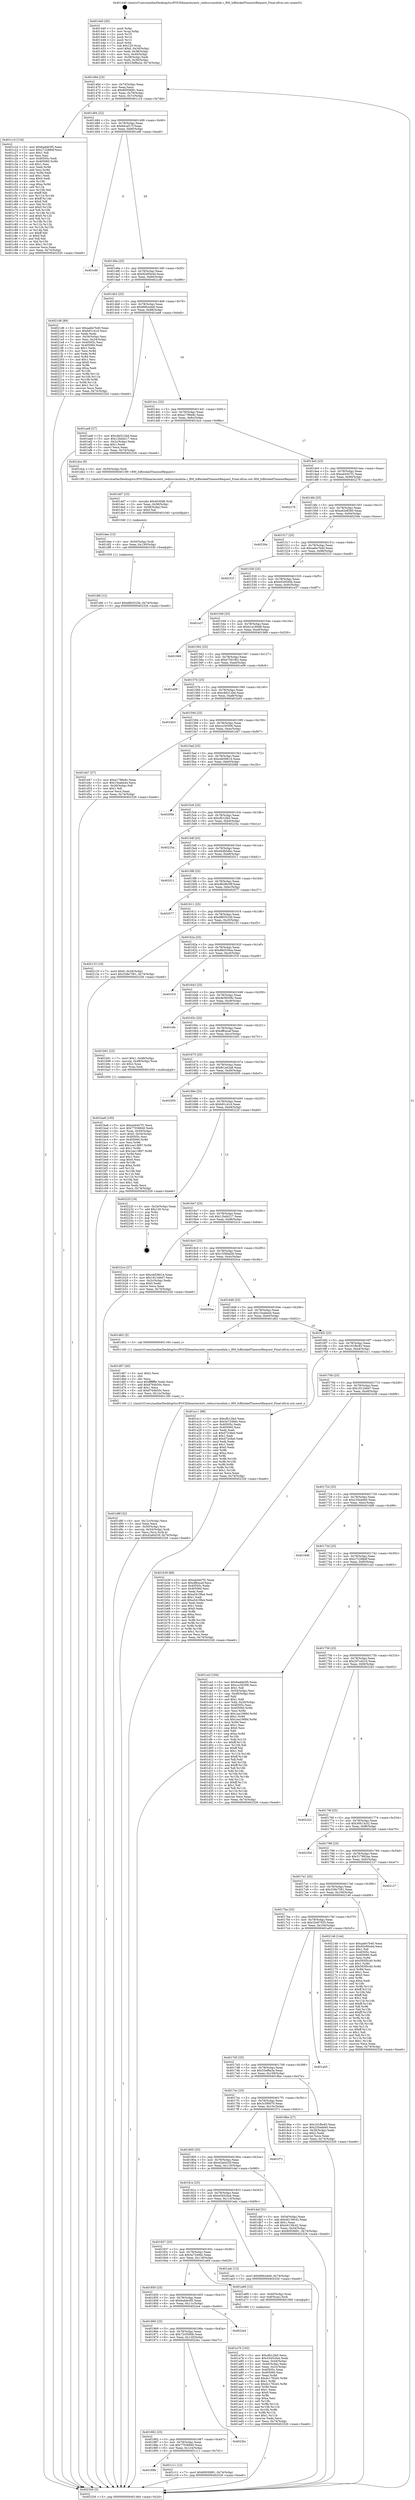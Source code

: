 digraph "0x401440" {
  label = "0x401440 (/mnt/c/Users/mathe/Desktop/tcc/POCII/binaries/extr_redissrcmodule.c_RM_IsBlockedTimeoutRequest_Final-ollvm.out::main(0))"
  labelloc = "t"
  node[shape=record]

  Entry [label="",width=0.3,height=0.3,shape=circle,fillcolor=black,style=filled]
  "0x40146d" [label="{
     0x40146d [23]\l
     | [instrs]\l
     &nbsp;&nbsp;0x40146d \<+3\>: mov -0x74(%rbp),%eax\l
     &nbsp;&nbsp;0x401470 \<+2\>: mov %eax,%ecx\l
     &nbsp;&nbsp;0x401472 \<+6\>: sub $0x8093fd91,%ecx\l
     &nbsp;&nbsp;0x401478 \<+3\>: mov %eax,-0x78(%rbp)\l
     &nbsp;&nbsp;0x40147b \<+3\>: mov %ecx,-0x7c(%rbp)\l
     &nbsp;&nbsp;0x40147e \<+6\>: je 0000000000401c1d \<main+0x7dd\>\l
  }"]
  "0x401c1d" [label="{
     0x401c1d [134]\l
     | [instrs]\l
     &nbsp;&nbsp;0x401c1d \<+5\>: mov $0x6adde3f5,%eax\l
     &nbsp;&nbsp;0x401c22 \<+5\>: mov $0x272288df,%ecx\l
     &nbsp;&nbsp;0x401c27 \<+2\>: mov $0x1,%dl\l
     &nbsp;&nbsp;0x401c29 \<+2\>: xor %esi,%esi\l
     &nbsp;&nbsp;0x401c2b \<+7\>: mov 0x40505c,%edi\l
     &nbsp;&nbsp;0x401c32 \<+8\>: mov 0x405060,%r8d\l
     &nbsp;&nbsp;0x401c3a \<+3\>: sub $0x1,%esi\l
     &nbsp;&nbsp;0x401c3d \<+3\>: mov %edi,%r9d\l
     &nbsp;&nbsp;0x401c40 \<+3\>: add %esi,%r9d\l
     &nbsp;&nbsp;0x401c43 \<+4\>: imul %r9d,%edi\l
     &nbsp;&nbsp;0x401c47 \<+3\>: and $0x1,%edi\l
     &nbsp;&nbsp;0x401c4a \<+3\>: cmp $0x0,%edi\l
     &nbsp;&nbsp;0x401c4d \<+4\>: sete %r10b\l
     &nbsp;&nbsp;0x401c51 \<+4\>: cmp $0xa,%r8d\l
     &nbsp;&nbsp;0x401c55 \<+4\>: setl %r11b\l
     &nbsp;&nbsp;0x401c59 \<+3\>: mov %r10b,%bl\l
     &nbsp;&nbsp;0x401c5c \<+3\>: xor $0xff,%bl\l
     &nbsp;&nbsp;0x401c5f \<+3\>: mov %r11b,%r14b\l
     &nbsp;&nbsp;0x401c62 \<+4\>: xor $0xff,%r14b\l
     &nbsp;&nbsp;0x401c66 \<+3\>: xor $0x0,%dl\l
     &nbsp;&nbsp;0x401c69 \<+3\>: mov %bl,%r15b\l
     &nbsp;&nbsp;0x401c6c \<+4\>: and $0x0,%r15b\l
     &nbsp;&nbsp;0x401c70 \<+3\>: and %dl,%r10b\l
     &nbsp;&nbsp;0x401c73 \<+3\>: mov %r14b,%r12b\l
     &nbsp;&nbsp;0x401c76 \<+4\>: and $0x0,%r12b\l
     &nbsp;&nbsp;0x401c7a \<+3\>: and %dl,%r11b\l
     &nbsp;&nbsp;0x401c7d \<+3\>: or %r10b,%r15b\l
     &nbsp;&nbsp;0x401c80 \<+3\>: or %r11b,%r12b\l
     &nbsp;&nbsp;0x401c83 \<+3\>: xor %r12b,%r15b\l
     &nbsp;&nbsp;0x401c86 \<+3\>: or %r14b,%bl\l
     &nbsp;&nbsp;0x401c89 \<+3\>: xor $0xff,%bl\l
     &nbsp;&nbsp;0x401c8c \<+3\>: or $0x0,%dl\l
     &nbsp;&nbsp;0x401c8f \<+2\>: and %dl,%bl\l
     &nbsp;&nbsp;0x401c91 \<+3\>: or %bl,%r15b\l
     &nbsp;&nbsp;0x401c94 \<+4\>: test $0x1,%r15b\l
     &nbsp;&nbsp;0x401c98 \<+3\>: cmovne %ecx,%eax\l
     &nbsp;&nbsp;0x401c9b \<+3\>: mov %eax,-0x74(%rbp)\l
     &nbsp;&nbsp;0x401c9e \<+5\>: jmp 0000000000402326 \<main+0xee6\>\l
  }"]
  "0x401484" [label="{
     0x401484 [22]\l
     | [instrs]\l
     &nbsp;&nbsp;0x401484 \<+5\>: jmp 0000000000401489 \<main+0x49\>\l
     &nbsp;&nbsp;0x401489 \<+3\>: mov -0x78(%rbp),%eax\l
     &nbsp;&nbsp;0x40148c \<+5\>: sub $0x84caf17f,%eax\l
     &nbsp;&nbsp;0x401491 \<+3\>: mov %eax,-0x80(%rbp)\l
     &nbsp;&nbsp;0x401494 \<+6\>: je 0000000000401e8f \<main+0xa4f\>\l
  }"]
  Exit [label="",width=0.3,height=0.3,shape=circle,fillcolor=black,style=filled,peripheries=2]
  "0x401e8f" [label="{
     0x401e8f\l
  }", style=dashed]
  "0x40149a" [label="{
     0x40149a [25]\l
     | [instrs]\l
     &nbsp;&nbsp;0x40149a \<+5\>: jmp 000000000040149f \<main+0x5f\>\l
     &nbsp;&nbsp;0x40149f \<+3\>: mov -0x78(%rbp),%eax\l
     &nbsp;&nbsp;0x4014a2 \<+5\>: sub $0x92e95e4d,%eax\l
     &nbsp;&nbsp;0x4014a7 \<+6\>: mov %eax,-0x84(%rbp)\l
     &nbsp;&nbsp;0x4014ad \<+6\>: je 00000000004021d6 \<main+0xd96\>\l
  }"]
  "0x401dfd" [label="{
     0x401dfd [12]\l
     | [instrs]\l
     &nbsp;&nbsp;0x401dfd \<+7\>: movl $0xd883523b,-0x74(%rbp)\l
     &nbsp;&nbsp;0x401e04 \<+5\>: jmp 0000000000402326 \<main+0xee6\>\l
  }"]
  "0x4021d6" [label="{
     0x4021d6 [89]\l
     | [instrs]\l
     &nbsp;&nbsp;0x4021d6 \<+5\>: mov $0xaa6e7b40,%eax\l
     &nbsp;&nbsp;0x4021db \<+5\>: mov $0xb91c41d,%ecx\l
     &nbsp;&nbsp;0x4021e0 \<+2\>: xor %edx,%edx\l
     &nbsp;&nbsp;0x4021e2 \<+3\>: mov -0x34(%rbp),%esi\l
     &nbsp;&nbsp;0x4021e5 \<+3\>: mov %esi,-0x24(%rbp)\l
     &nbsp;&nbsp;0x4021e8 \<+7\>: mov 0x40505c,%esi\l
     &nbsp;&nbsp;0x4021ef \<+7\>: mov 0x405060,%edi\l
     &nbsp;&nbsp;0x4021f6 \<+3\>: sub $0x1,%edx\l
     &nbsp;&nbsp;0x4021f9 \<+3\>: mov %esi,%r8d\l
     &nbsp;&nbsp;0x4021fc \<+3\>: add %edx,%r8d\l
     &nbsp;&nbsp;0x4021ff \<+4\>: imul %r8d,%esi\l
     &nbsp;&nbsp;0x402203 \<+3\>: and $0x1,%esi\l
     &nbsp;&nbsp;0x402206 \<+3\>: cmp $0x0,%esi\l
     &nbsp;&nbsp;0x402209 \<+4\>: sete %r9b\l
     &nbsp;&nbsp;0x40220d \<+3\>: cmp $0xa,%edi\l
     &nbsp;&nbsp;0x402210 \<+4\>: setl %r10b\l
     &nbsp;&nbsp;0x402214 \<+3\>: mov %r9b,%r11b\l
     &nbsp;&nbsp;0x402217 \<+3\>: and %r10b,%r11b\l
     &nbsp;&nbsp;0x40221a \<+3\>: xor %r10b,%r9b\l
     &nbsp;&nbsp;0x40221d \<+3\>: or %r9b,%r11b\l
     &nbsp;&nbsp;0x402220 \<+4\>: test $0x1,%r11b\l
     &nbsp;&nbsp;0x402224 \<+3\>: cmovne %ecx,%eax\l
     &nbsp;&nbsp;0x402227 \<+3\>: mov %eax,-0x74(%rbp)\l
     &nbsp;&nbsp;0x40222a \<+5\>: jmp 0000000000402326 \<main+0xee6\>\l
  }"]
  "0x4014b3" [label="{
     0x4014b3 [25]\l
     | [instrs]\l
     &nbsp;&nbsp;0x4014b3 \<+5\>: jmp 00000000004014b8 \<main+0x78\>\l
     &nbsp;&nbsp;0x4014b8 \<+3\>: mov -0x78(%rbp),%eax\l
     &nbsp;&nbsp;0x4014bb \<+5\>: sub $0x968ce4e6,%eax\l
     &nbsp;&nbsp;0x4014c0 \<+6\>: mov %eax,-0x88(%rbp)\l
     &nbsp;&nbsp;0x4014c6 \<+6\>: je 0000000000401ae8 \<main+0x6a8\>\l
  }"]
  "0x401dee" [label="{
     0x401dee [15]\l
     | [instrs]\l
     &nbsp;&nbsp;0x401dee \<+4\>: mov -0x50(%rbp),%rdi\l
     &nbsp;&nbsp;0x401df2 \<+6\>: mov %eax,-0x130(%rbp)\l
     &nbsp;&nbsp;0x401df8 \<+5\>: call 0000000000401030 \<free@plt\>\l
     | [calls]\l
     &nbsp;&nbsp;0x401030 \{1\} (unknown)\l
  }"]
  "0x401ae8" [label="{
     0x401ae8 [27]\l
     | [instrs]\l
     &nbsp;&nbsp;0x401ae8 \<+5\>: mov $0xc8d312bd,%eax\l
     &nbsp;&nbsp;0x401aed \<+5\>: mov $0x12bd4217,%ecx\l
     &nbsp;&nbsp;0x401af2 \<+3\>: mov -0x2c(%rbp),%edx\l
     &nbsp;&nbsp;0x401af5 \<+3\>: cmp $0x1,%edx\l
     &nbsp;&nbsp;0x401af8 \<+3\>: cmovl %ecx,%eax\l
     &nbsp;&nbsp;0x401afb \<+3\>: mov %eax,-0x74(%rbp)\l
     &nbsp;&nbsp;0x401afe \<+5\>: jmp 0000000000402326 \<main+0xee6\>\l
  }"]
  "0x4014cc" [label="{
     0x4014cc [25]\l
     | [instrs]\l
     &nbsp;&nbsp;0x4014cc \<+5\>: jmp 00000000004014d1 \<main+0x91\>\l
     &nbsp;&nbsp;0x4014d1 \<+3\>: mov -0x78(%rbp),%eax\l
     &nbsp;&nbsp;0x4014d4 \<+5\>: sub $0xa1786e8c,%eax\l
     &nbsp;&nbsp;0x4014d9 \<+6\>: mov %eax,-0x8c(%rbp)\l
     &nbsp;&nbsp;0x4014df \<+6\>: je 0000000000401dce \<main+0x98e\>\l
  }"]
  "0x401dd7" [label="{
     0x401dd7 [23]\l
     | [instrs]\l
     &nbsp;&nbsp;0x401dd7 \<+10\>: movabs $0x4030d6,%rdi\l
     &nbsp;&nbsp;0x401de1 \<+3\>: mov %eax,-0x58(%rbp)\l
     &nbsp;&nbsp;0x401de4 \<+3\>: mov -0x58(%rbp),%esi\l
     &nbsp;&nbsp;0x401de7 \<+2\>: mov $0x0,%al\l
     &nbsp;&nbsp;0x401de9 \<+5\>: call 0000000000401040 \<printf@plt\>\l
     | [calls]\l
     &nbsp;&nbsp;0x401040 \{1\} (unknown)\l
  }"]
  "0x401dce" [label="{
     0x401dce [9]\l
     | [instrs]\l
     &nbsp;&nbsp;0x401dce \<+4\>: mov -0x50(%rbp),%rdi\l
     &nbsp;&nbsp;0x401dd2 \<+5\>: call 00000000004013f0 \<RM_IsBlockedTimeoutRequest\>\l
     | [calls]\l
     &nbsp;&nbsp;0x4013f0 \{1\} (/mnt/c/Users/mathe/Desktop/tcc/POCII/binaries/extr_redissrcmodule.c_RM_IsBlockedTimeoutRequest_Final-ollvm.out::RM_IsBlockedTimeoutRequest)\l
  }"]
  "0x4014e5" [label="{
     0x4014e5 [25]\l
     | [instrs]\l
     &nbsp;&nbsp;0x4014e5 \<+5\>: jmp 00000000004014ea \<main+0xaa\>\l
     &nbsp;&nbsp;0x4014ea \<+3\>: mov -0x78(%rbp),%eax\l
     &nbsp;&nbsp;0x4014ed \<+5\>: sub $0xa44447f1,%eax\l
     &nbsp;&nbsp;0x4014f2 \<+6\>: mov %eax,-0x90(%rbp)\l
     &nbsp;&nbsp;0x4014f8 \<+6\>: je 0000000000402276 \<main+0xe36\>\l
  }"]
  "0x401d8f" [label="{
     0x401d8f [32]\l
     | [instrs]\l
     &nbsp;&nbsp;0x401d8f \<+6\>: mov -0x12c(%rbp),%ecx\l
     &nbsp;&nbsp;0x401d95 \<+3\>: imul %eax,%ecx\l
     &nbsp;&nbsp;0x401d98 \<+4\>: mov -0x50(%rbp),%rsi\l
     &nbsp;&nbsp;0x401d9c \<+4\>: movslq -0x54(%rbp),%rdi\l
     &nbsp;&nbsp;0x401da0 \<+3\>: mov %ecx,(%rsi,%rdi,4)\l
     &nbsp;&nbsp;0x401da3 \<+7\>: movl $0x42a6433f,-0x74(%rbp)\l
     &nbsp;&nbsp;0x401daa \<+5\>: jmp 0000000000402326 \<main+0xee6\>\l
  }"]
  "0x402276" [label="{
     0x402276\l
  }", style=dashed]
  "0x4014fe" [label="{
     0x4014fe [25]\l
     | [instrs]\l
     &nbsp;&nbsp;0x4014fe \<+5\>: jmp 0000000000401503 \<main+0xc3\>\l
     &nbsp;&nbsp;0x401503 \<+3\>: mov -0x78(%rbp),%eax\l
     &nbsp;&nbsp;0x401506 \<+5\>: sub $0xa92e8560,%eax\l
     &nbsp;&nbsp;0x40150b \<+6\>: mov %eax,-0x94(%rbp)\l
     &nbsp;&nbsp;0x401511 \<+6\>: je 000000000040230e \<main+0xece\>\l
  }"]
  "0x401d67" [label="{
     0x401d67 [40]\l
     | [instrs]\l
     &nbsp;&nbsp;0x401d67 \<+5\>: mov $0x2,%ecx\l
     &nbsp;&nbsp;0x401d6c \<+1\>: cltd\l
     &nbsp;&nbsp;0x401d6d \<+2\>: idiv %ecx\l
     &nbsp;&nbsp;0x401d6f \<+6\>: imul $0xfffffffe,%edx,%ecx\l
     &nbsp;&nbsp;0x401d75 \<+6\>: add $0x8764b50c,%ecx\l
     &nbsp;&nbsp;0x401d7b \<+3\>: add $0x1,%ecx\l
     &nbsp;&nbsp;0x401d7e \<+6\>: sub $0x8764b50c,%ecx\l
     &nbsp;&nbsp;0x401d84 \<+6\>: mov %ecx,-0x12c(%rbp)\l
     &nbsp;&nbsp;0x401d8a \<+5\>: call 0000000000401160 \<next_i\>\l
     | [calls]\l
     &nbsp;&nbsp;0x401160 \{1\} (/mnt/c/Users/mathe/Desktop/tcc/POCII/binaries/extr_redissrcmodule.c_RM_IsBlockedTimeoutRequest_Final-ollvm.out::next_i)\l
  }"]
  "0x40230e" [label="{
     0x40230e\l
  }", style=dashed]
  "0x401517" [label="{
     0x401517 [25]\l
     | [instrs]\l
     &nbsp;&nbsp;0x401517 \<+5\>: jmp 000000000040151c \<main+0xdc\>\l
     &nbsp;&nbsp;0x40151c \<+3\>: mov -0x78(%rbp),%eax\l
     &nbsp;&nbsp;0x40151f \<+5\>: sub $0xaa6e7b40,%eax\l
     &nbsp;&nbsp;0x401524 \<+6\>: mov %eax,-0x98(%rbp)\l
     &nbsp;&nbsp;0x40152a \<+6\>: je 000000000040231f \<main+0xedf\>\l
  }"]
  "0x40189b" [label="{
     0x40189b\l
  }", style=dashed]
  "0x40231f" [label="{
     0x40231f\l
  }", style=dashed]
  "0x401530" [label="{
     0x401530 [25]\l
     | [instrs]\l
     &nbsp;&nbsp;0x401530 \<+5\>: jmp 0000000000401535 \<main+0xf5\>\l
     &nbsp;&nbsp;0x401535 \<+3\>: mov -0x78(%rbp),%eax\l
     &nbsp;&nbsp;0x401538 \<+5\>: sub $0xb020045b,%eax\l
     &nbsp;&nbsp;0x40153d \<+6\>: mov %eax,-0x9c(%rbp)\l
     &nbsp;&nbsp;0x401543 \<+6\>: je 0000000000401e37 \<main+0x9f7\>\l
  }"]
  "0x401c11" [label="{
     0x401c11 [12]\l
     | [instrs]\l
     &nbsp;&nbsp;0x401c11 \<+7\>: movl $0x8093fd91,-0x74(%rbp)\l
     &nbsp;&nbsp;0x401c18 \<+5\>: jmp 0000000000402326 \<main+0xee6\>\l
  }"]
  "0x401e37" [label="{
     0x401e37\l
  }", style=dashed]
  "0x401549" [label="{
     0x401549 [25]\l
     | [instrs]\l
     &nbsp;&nbsp;0x401549 \<+5\>: jmp 000000000040154e \<main+0x10e\>\l
     &nbsp;&nbsp;0x40154e \<+3\>: mov -0x78(%rbp),%eax\l
     &nbsp;&nbsp;0x401551 \<+5\>: sub $0xb1a180d8,%eax\l
     &nbsp;&nbsp;0x401556 \<+6\>: mov %eax,-0xa0(%rbp)\l
     &nbsp;&nbsp;0x40155c \<+6\>: je 0000000000401969 \<main+0x529\>\l
  }"]
  "0x401882" [label="{
     0x401882 [25]\l
     | [instrs]\l
     &nbsp;&nbsp;0x401882 \<+5\>: jmp 0000000000401887 \<main+0x447\>\l
     &nbsp;&nbsp;0x401887 \<+3\>: mov -0x78(%rbp),%eax\l
     &nbsp;&nbsp;0x40188a \<+5\>: sub $0x77036840,%eax\l
     &nbsp;&nbsp;0x40188f \<+6\>: mov %eax,-0x124(%rbp)\l
     &nbsp;&nbsp;0x401895 \<+6\>: je 0000000000401c11 \<main+0x7d1\>\l
  }"]
  "0x401969" [label="{
     0x401969\l
  }", style=dashed]
  "0x401562" [label="{
     0x401562 [25]\l
     | [instrs]\l
     &nbsp;&nbsp;0x401562 \<+5\>: jmp 0000000000401567 \<main+0x127\>\l
     &nbsp;&nbsp;0x401567 \<+3\>: mov -0x78(%rbp),%eax\l
     &nbsp;&nbsp;0x40156a \<+5\>: sub $0xb7591f62,%eax\l
     &nbsp;&nbsp;0x40156f \<+6\>: mov %eax,-0xa4(%rbp)\l
     &nbsp;&nbsp;0x401575 \<+6\>: je 0000000000401e09 \<main+0x9c9\>\l
  }"]
  "0x4022bc" [label="{
     0x4022bc\l
  }", style=dashed]
  "0x401e09" [label="{
     0x401e09\l
  }", style=dashed]
  "0x40157b" [label="{
     0x40157b [25]\l
     | [instrs]\l
     &nbsp;&nbsp;0x40157b \<+5\>: jmp 0000000000401580 \<main+0x140\>\l
     &nbsp;&nbsp;0x401580 \<+3\>: mov -0x78(%rbp),%eax\l
     &nbsp;&nbsp;0x401583 \<+5\>: sub $0xc8d312bd,%eax\l
     &nbsp;&nbsp;0x401588 \<+6\>: mov %eax,-0xa8(%rbp)\l
     &nbsp;&nbsp;0x40158e \<+6\>: je 0000000000401b03 \<main+0x6c3\>\l
  }"]
  "0x401869" [label="{
     0x401869 [25]\l
     | [instrs]\l
     &nbsp;&nbsp;0x401869 \<+5\>: jmp 000000000040186e \<main+0x42e\>\l
     &nbsp;&nbsp;0x40186e \<+3\>: mov -0x78(%rbp),%eax\l
     &nbsp;&nbsp;0x401871 \<+5\>: sub $0x72c0590b,%eax\l
     &nbsp;&nbsp;0x401876 \<+6\>: mov %eax,-0x120(%rbp)\l
     &nbsp;&nbsp;0x40187c \<+6\>: je 00000000004022bc \<main+0xe7c\>\l
  }"]
  "0x401b03" [label="{
     0x401b03\l
  }", style=dashed]
  "0x401594" [label="{
     0x401594 [25]\l
     | [instrs]\l
     &nbsp;&nbsp;0x401594 \<+5\>: jmp 0000000000401599 \<main+0x159\>\l
     &nbsp;&nbsp;0x401599 \<+3\>: mov -0x78(%rbp),%eax\l
     &nbsp;&nbsp;0x40159c \<+5\>: sub $0xccc50306,%eax\l
     &nbsp;&nbsp;0x4015a1 \<+6\>: mov %eax,-0xac(%rbp)\l
     &nbsp;&nbsp;0x4015a7 \<+6\>: je 0000000000401d47 \<main+0x907\>\l
  }"]
  "0x4022a4" [label="{
     0x4022a4\l
  }", style=dashed]
  "0x401d47" [label="{
     0x401d47 [27]\l
     | [instrs]\l
     &nbsp;&nbsp;0x401d47 \<+5\>: mov $0xa1786e8c,%eax\l
     &nbsp;&nbsp;0x401d4c \<+5\>: mov $0x15eabe44,%ecx\l
     &nbsp;&nbsp;0x401d51 \<+3\>: mov -0x26(%rbp),%dl\l
     &nbsp;&nbsp;0x401d54 \<+3\>: test $0x1,%dl\l
     &nbsp;&nbsp;0x401d57 \<+3\>: cmovne %ecx,%eax\l
     &nbsp;&nbsp;0x401d5a \<+3\>: mov %eax,-0x74(%rbp)\l
     &nbsp;&nbsp;0x401d5d \<+5\>: jmp 0000000000402326 \<main+0xee6\>\l
  }"]
  "0x4015ad" [label="{
     0x4015ad [25]\l
     | [instrs]\l
     &nbsp;&nbsp;0x4015ad \<+5\>: jmp 00000000004015b2 \<main+0x172\>\l
     &nbsp;&nbsp;0x4015b2 \<+3\>: mov -0x78(%rbp),%eax\l
     &nbsp;&nbsp;0x4015b5 \<+5\>: sub $0xcdd36614,%eax\l
     &nbsp;&nbsp;0x4015ba \<+6\>: mov %eax,-0xb0(%rbp)\l
     &nbsp;&nbsp;0x4015c0 \<+6\>: je 000000000040206b \<main+0xc2b\>\l
  }"]
  "0x401ba8" [label="{
     0x401ba8 [105]\l
     | [instrs]\l
     &nbsp;&nbsp;0x401ba8 \<+5\>: mov $0xa44447f1,%ecx\l
     &nbsp;&nbsp;0x401bad \<+5\>: mov $0x77036840,%edx\l
     &nbsp;&nbsp;0x401bb2 \<+4\>: mov %rax,-0x50(%rbp)\l
     &nbsp;&nbsp;0x401bb6 \<+7\>: movl $0x0,-0x54(%rbp)\l
     &nbsp;&nbsp;0x401bbd \<+7\>: mov 0x40505c,%esi\l
     &nbsp;&nbsp;0x401bc4 \<+8\>: mov 0x405060,%r8d\l
     &nbsp;&nbsp;0x401bcc \<+3\>: mov %esi,%r9d\l
     &nbsp;&nbsp;0x401bcf \<+7\>: add $0x1ee13897,%r9d\l
     &nbsp;&nbsp;0x401bd6 \<+4\>: sub $0x1,%r9d\l
     &nbsp;&nbsp;0x401bda \<+7\>: sub $0x1ee13897,%r9d\l
     &nbsp;&nbsp;0x401be1 \<+4\>: imul %r9d,%esi\l
     &nbsp;&nbsp;0x401be5 \<+3\>: and $0x1,%esi\l
     &nbsp;&nbsp;0x401be8 \<+3\>: cmp $0x0,%esi\l
     &nbsp;&nbsp;0x401beb \<+4\>: sete %r10b\l
     &nbsp;&nbsp;0x401bef \<+4\>: cmp $0xa,%r8d\l
     &nbsp;&nbsp;0x401bf3 \<+4\>: setl %r11b\l
     &nbsp;&nbsp;0x401bf7 \<+3\>: mov %r10b,%bl\l
     &nbsp;&nbsp;0x401bfa \<+3\>: and %r11b,%bl\l
     &nbsp;&nbsp;0x401bfd \<+3\>: xor %r11b,%r10b\l
     &nbsp;&nbsp;0x401c00 \<+3\>: or %r10b,%bl\l
     &nbsp;&nbsp;0x401c03 \<+3\>: test $0x1,%bl\l
     &nbsp;&nbsp;0x401c06 \<+3\>: cmovne %edx,%ecx\l
     &nbsp;&nbsp;0x401c09 \<+3\>: mov %ecx,-0x74(%rbp)\l
     &nbsp;&nbsp;0x401c0c \<+5\>: jmp 0000000000402326 \<main+0xee6\>\l
  }"]
  "0x40206b" [label="{
     0x40206b\l
  }", style=dashed]
  "0x4015c6" [label="{
     0x4015c6 [25]\l
     | [instrs]\l
     &nbsp;&nbsp;0x4015c6 \<+5\>: jmp 00000000004015cb \<main+0x18b\>\l
     &nbsp;&nbsp;0x4015cb \<+3\>: mov -0x78(%rbp),%eax\l
     &nbsp;&nbsp;0x4015ce \<+5\>: sub $0xcfb12fa5,%eax\l
     &nbsp;&nbsp;0x4015d3 \<+6\>: mov %eax,-0xb4(%rbp)\l
     &nbsp;&nbsp;0x4015d9 \<+6\>: je 000000000040225a \<main+0xe1a\>\l
  }"]
  "0x401a76" [label="{
     0x401a76 [102]\l
     | [instrs]\l
     &nbsp;&nbsp;0x401a76 \<+5\>: mov $0xcfb12fa5,%ecx\l
     &nbsp;&nbsp;0x401a7b \<+5\>: mov $0x4345c0a4,%edx\l
     &nbsp;&nbsp;0x401a80 \<+3\>: mov %eax,-0x44(%rbp)\l
     &nbsp;&nbsp;0x401a83 \<+3\>: mov -0x44(%rbp),%eax\l
     &nbsp;&nbsp;0x401a86 \<+3\>: mov %eax,-0x2c(%rbp)\l
     &nbsp;&nbsp;0x401a89 \<+7\>: mov 0x40505c,%eax\l
     &nbsp;&nbsp;0x401a90 \<+7\>: mov 0x405060,%esi\l
     &nbsp;&nbsp;0x401a97 \<+3\>: mov %eax,%r8d\l
     &nbsp;&nbsp;0x401a9a \<+7\>: add $0xdc1782e5,%r8d\l
     &nbsp;&nbsp;0x401aa1 \<+4\>: sub $0x1,%r8d\l
     &nbsp;&nbsp;0x401aa5 \<+7\>: sub $0xdc1782e5,%r8d\l
     &nbsp;&nbsp;0x401aac \<+4\>: imul %r8d,%eax\l
     &nbsp;&nbsp;0x401ab0 \<+3\>: and $0x1,%eax\l
     &nbsp;&nbsp;0x401ab3 \<+3\>: cmp $0x0,%eax\l
     &nbsp;&nbsp;0x401ab6 \<+4\>: sete %r9b\l
     &nbsp;&nbsp;0x401aba \<+3\>: cmp $0xa,%esi\l
     &nbsp;&nbsp;0x401abd \<+4\>: setl %r10b\l
     &nbsp;&nbsp;0x401ac1 \<+3\>: mov %r9b,%r11b\l
     &nbsp;&nbsp;0x401ac4 \<+3\>: and %r10b,%r11b\l
     &nbsp;&nbsp;0x401ac7 \<+3\>: xor %r10b,%r9b\l
     &nbsp;&nbsp;0x401aca \<+3\>: or %r9b,%r11b\l
     &nbsp;&nbsp;0x401acd \<+4\>: test $0x1,%r11b\l
     &nbsp;&nbsp;0x401ad1 \<+3\>: cmovne %edx,%ecx\l
     &nbsp;&nbsp;0x401ad4 \<+3\>: mov %ecx,-0x74(%rbp)\l
     &nbsp;&nbsp;0x401ad7 \<+5\>: jmp 0000000000402326 \<main+0xee6\>\l
  }"]
  "0x40225a" [label="{
     0x40225a\l
  }", style=dashed]
  "0x4015df" [label="{
     0x4015df [25]\l
     | [instrs]\l
     &nbsp;&nbsp;0x4015df \<+5\>: jmp 00000000004015e4 \<main+0x1a4\>\l
     &nbsp;&nbsp;0x4015e4 \<+3\>: mov -0x78(%rbp),%eax\l
     &nbsp;&nbsp;0x4015e7 \<+5\>: sub $0xd4db5dbc,%eax\l
     &nbsp;&nbsp;0x4015ec \<+6\>: mov %eax,-0xb8(%rbp)\l
     &nbsp;&nbsp;0x4015f2 \<+6\>: je 0000000000402011 \<main+0xbd1\>\l
  }"]
  "0x401850" [label="{
     0x401850 [25]\l
     | [instrs]\l
     &nbsp;&nbsp;0x401850 \<+5\>: jmp 0000000000401855 \<main+0x415\>\l
     &nbsp;&nbsp;0x401855 \<+3\>: mov -0x78(%rbp),%eax\l
     &nbsp;&nbsp;0x401858 \<+5\>: sub $0x6adde3f5,%eax\l
     &nbsp;&nbsp;0x40185d \<+6\>: mov %eax,-0x11c(%rbp)\l
     &nbsp;&nbsp;0x401863 \<+6\>: je 00000000004022a4 \<main+0xe64\>\l
  }"]
  "0x402011" [label="{
     0x402011\l
  }", style=dashed]
  "0x4015f8" [label="{
     0x4015f8 [25]\l
     | [instrs]\l
     &nbsp;&nbsp;0x4015f8 \<+5\>: jmp 00000000004015fd \<main+0x1bd\>\l
     &nbsp;&nbsp;0x4015fd \<+3\>: mov -0x78(%rbp),%eax\l
     &nbsp;&nbsp;0x401600 \<+5\>: sub $0xd628b39f,%eax\l
     &nbsp;&nbsp;0x401605 \<+6\>: mov %eax,-0xbc(%rbp)\l
     &nbsp;&nbsp;0x40160b \<+6\>: je 0000000000402077 \<main+0xc37\>\l
  }"]
  "0x401a69" [label="{
     0x401a69 [13]\l
     | [instrs]\l
     &nbsp;&nbsp;0x401a69 \<+4\>: mov -0x40(%rbp),%rax\l
     &nbsp;&nbsp;0x401a6d \<+4\>: mov 0x8(%rax),%rdi\l
     &nbsp;&nbsp;0x401a71 \<+5\>: call 0000000000401060 \<atoi@plt\>\l
     | [calls]\l
     &nbsp;&nbsp;0x401060 \{1\} (unknown)\l
  }"]
  "0x402077" [label="{
     0x402077\l
  }", style=dashed]
  "0x401611" [label="{
     0x401611 [25]\l
     | [instrs]\l
     &nbsp;&nbsp;0x401611 \<+5\>: jmp 0000000000401616 \<main+0x1d6\>\l
     &nbsp;&nbsp;0x401616 \<+3\>: mov -0x78(%rbp),%eax\l
     &nbsp;&nbsp;0x401619 \<+5\>: sub $0xd883523b,%eax\l
     &nbsp;&nbsp;0x40161e \<+6\>: mov %eax,-0xc0(%rbp)\l
     &nbsp;&nbsp;0x401624 \<+6\>: je 0000000000402133 \<main+0xcf3\>\l
  }"]
  "0x401837" [label="{
     0x401837 [25]\l
     | [instrs]\l
     &nbsp;&nbsp;0x401837 \<+5\>: jmp 000000000040183c \<main+0x3fc\>\l
     &nbsp;&nbsp;0x40183c \<+3\>: mov -0x78(%rbp),%eax\l
     &nbsp;&nbsp;0x40183f \<+5\>: sub $0x5e7249dc,%eax\l
     &nbsp;&nbsp;0x401844 \<+6\>: mov %eax,-0x118(%rbp)\l
     &nbsp;&nbsp;0x40184a \<+6\>: je 0000000000401a69 \<main+0x629\>\l
  }"]
  "0x402133" [label="{
     0x402133 [19]\l
     | [instrs]\l
     &nbsp;&nbsp;0x402133 \<+7\>: movl $0x0,-0x34(%rbp)\l
     &nbsp;&nbsp;0x40213a \<+7\>: movl $0x328e7581,-0x74(%rbp)\l
     &nbsp;&nbsp;0x402141 \<+5\>: jmp 0000000000402326 \<main+0xee6\>\l
  }"]
  "0x40162a" [label="{
     0x40162a [25]\l
     | [instrs]\l
     &nbsp;&nbsp;0x40162a \<+5\>: jmp 000000000040162f \<main+0x1ef\>\l
     &nbsp;&nbsp;0x40162f \<+3\>: mov -0x78(%rbp),%eax\l
     &nbsp;&nbsp;0x401632 \<+5\>: sub $0xd8d330ea,%eax\l
     &nbsp;&nbsp;0x401637 \<+6\>: mov %eax,-0xc4(%rbp)\l
     &nbsp;&nbsp;0x40163d \<+6\>: je 0000000000401f19 \<main+0xad9\>\l
  }"]
  "0x401adc" [label="{
     0x401adc [12]\l
     | [instrs]\l
     &nbsp;&nbsp;0x401adc \<+7\>: movl $0x968ce4e6,-0x74(%rbp)\l
     &nbsp;&nbsp;0x401ae3 \<+5\>: jmp 0000000000402326 \<main+0xee6\>\l
  }"]
  "0x401f19" [label="{
     0x401f19\l
  }", style=dashed]
  "0x401643" [label="{
     0x401643 [25]\l
     | [instrs]\l
     &nbsp;&nbsp;0x401643 \<+5\>: jmp 0000000000401648 \<main+0x208\>\l
     &nbsp;&nbsp;0x401648 \<+3\>: mov -0x78(%rbp),%eax\l
     &nbsp;&nbsp;0x40164b \<+5\>: sub $0xde58209c,%eax\l
     &nbsp;&nbsp;0x401650 \<+6\>: mov %eax,-0xc8(%rbp)\l
     &nbsp;&nbsp;0x401656 \<+6\>: je 0000000000401efe \<main+0xabe\>\l
  }"]
  "0x40181e" [label="{
     0x40181e [25]\l
     | [instrs]\l
     &nbsp;&nbsp;0x40181e \<+5\>: jmp 0000000000401823 \<main+0x3e3\>\l
     &nbsp;&nbsp;0x401823 \<+3\>: mov -0x78(%rbp),%eax\l
     &nbsp;&nbsp;0x401826 \<+5\>: sub $0x4345c0a4,%eax\l
     &nbsp;&nbsp;0x40182b \<+6\>: mov %eax,-0x114(%rbp)\l
     &nbsp;&nbsp;0x401831 \<+6\>: je 0000000000401adc \<main+0x69c\>\l
  }"]
  "0x401efe" [label="{
     0x401efe\l
  }", style=dashed]
  "0x40165c" [label="{
     0x40165c [25]\l
     | [instrs]\l
     &nbsp;&nbsp;0x40165c \<+5\>: jmp 0000000000401661 \<main+0x221\>\l
     &nbsp;&nbsp;0x401661 \<+3\>: mov -0x78(%rbp),%eax\l
     &nbsp;&nbsp;0x401664 \<+5\>: sub $0xdffcecaf,%eax\l
     &nbsp;&nbsp;0x401669 \<+6\>: mov %eax,-0xcc(%rbp)\l
     &nbsp;&nbsp;0x40166f \<+6\>: je 0000000000401b91 \<main+0x751\>\l
  }"]
  "0x401daf" [label="{
     0x401daf [31]\l
     | [instrs]\l
     &nbsp;&nbsp;0x401daf \<+3\>: mov -0x54(%rbp),%eax\l
     &nbsp;&nbsp;0x401db2 \<+5\>: add $0xd4139c42,%eax\l
     &nbsp;&nbsp;0x401db7 \<+3\>: add $0x1,%eax\l
     &nbsp;&nbsp;0x401dba \<+5\>: sub $0xd4139c42,%eax\l
     &nbsp;&nbsp;0x401dbf \<+3\>: mov %eax,-0x54(%rbp)\l
     &nbsp;&nbsp;0x401dc2 \<+7\>: movl $0x8093fd91,-0x74(%rbp)\l
     &nbsp;&nbsp;0x401dc9 \<+5\>: jmp 0000000000402326 \<main+0xee6\>\l
  }"]
  "0x401b91" [label="{
     0x401b91 [23]\l
     | [instrs]\l
     &nbsp;&nbsp;0x401b91 \<+7\>: movl $0x1,-0x48(%rbp)\l
     &nbsp;&nbsp;0x401b98 \<+4\>: movslq -0x48(%rbp),%rax\l
     &nbsp;&nbsp;0x401b9c \<+4\>: shl $0x2,%rax\l
     &nbsp;&nbsp;0x401ba0 \<+3\>: mov %rax,%rdi\l
     &nbsp;&nbsp;0x401ba3 \<+5\>: call 0000000000401050 \<malloc@plt\>\l
     | [calls]\l
     &nbsp;&nbsp;0x401050 \{1\} (unknown)\l
  }"]
  "0x401675" [label="{
     0x401675 [25]\l
     | [instrs]\l
     &nbsp;&nbsp;0x401675 \<+5\>: jmp 000000000040167a \<main+0x23a\>\l
     &nbsp;&nbsp;0x40167a \<+3\>: mov -0x78(%rbp),%eax\l
     &nbsp;&nbsp;0x40167d \<+5\>: sub $0xfb1a42a8,%eax\l
     &nbsp;&nbsp;0x401682 \<+6\>: mov %eax,-0xd0(%rbp)\l
     &nbsp;&nbsp;0x401688 \<+6\>: je 0000000000402005 \<main+0xbc5\>\l
  }"]
  "0x401805" [label="{
     0x401805 [25]\l
     | [instrs]\l
     &nbsp;&nbsp;0x401805 \<+5\>: jmp 000000000040180a \<main+0x3ca\>\l
     &nbsp;&nbsp;0x40180a \<+3\>: mov -0x78(%rbp),%eax\l
     &nbsp;&nbsp;0x40180d \<+5\>: sub $0x42a6433f,%eax\l
     &nbsp;&nbsp;0x401812 \<+6\>: mov %eax,-0x110(%rbp)\l
     &nbsp;&nbsp;0x401818 \<+6\>: je 0000000000401daf \<main+0x96f\>\l
  }"]
  "0x402005" [label="{
     0x402005\l
  }", style=dashed]
  "0x40168e" [label="{
     0x40168e [25]\l
     | [instrs]\l
     &nbsp;&nbsp;0x40168e \<+5\>: jmp 0000000000401693 \<main+0x253\>\l
     &nbsp;&nbsp;0x401693 \<+3\>: mov -0x78(%rbp),%eax\l
     &nbsp;&nbsp;0x401696 \<+5\>: sub $0xb91c41d,%eax\l
     &nbsp;&nbsp;0x40169b \<+6\>: mov %eax,-0xd4(%rbp)\l
     &nbsp;&nbsp;0x4016a1 \<+6\>: je 000000000040222f \<main+0xdef\>\l
  }"]
  "0x401f71" [label="{
     0x401f71\l
  }", style=dashed]
  "0x40222f" [label="{
     0x40222f [19]\l
     | [instrs]\l
     &nbsp;&nbsp;0x40222f \<+3\>: mov -0x24(%rbp),%eax\l
     &nbsp;&nbsp;0x402232 \<+7\>: add $0x120,%rsp\l
     &nbsp;&nbsp;0x402239 \<+1\>: pop %rbx\l
     &nbsp;&nbsp;0x40223a \<+2\>: pop %r12\l
     &nbsp;&nbsp;0x40223c \<+2\>: pop %r14\l
     &nbsp;&nbsp;0x40223e \<+2\>: pop %r15\l
     &nbsp;&nbsp;0x402240 \<+1\>: pop %rbp\l
     &nbsp;&nbsp;0x402241 \<+1\>: ret\l
  }"]
  "0x4016a7" [label="{
     0x4016a7 [25]\l
     | [instrs]\l
     &nbsp;&nbsp;0x4016a7 \<+5\>: jmp 00000000004016ac \<main+0x26c\>\l
     &nbsp;&nbsp;0x4016ac \<+3\>: mov -0x78(%rbp),%eax\l
     &nbsp;&nbsp;0x4016af \<+5\>: sub $0x12bd4217,%eax\l
     &nbsp;&nbsp;0x4016b4 \<+6\>: mov %eax,-0xd8(%rbp)\l
     &nbsp;&nbsp;0x4016ba \<+6\>: je 0000000000401b1e \<main+0x6de\>\l
  }"]
  "0x401440" [label="{
     0x401440 [45]\l
     | [instrs]\l
     &nbsp;&nbsp;0x401440 \<+1\>: push %rbp\l
     &nbsp;&nbsp;0x401441 \<+3\>: mov %rsp,%rbp\l
     &nbsp;&nbsp;0x401444 \<+2\>: push %r15\l
     &nbsp;&nbsp;0x401446 \<+2\>: push %r14\l
     &nbsp;&nbsp;0x401448 \<+2\>: push %r12\l
     &nbsp;&nbsp;0x40144a \<+1\>: push %rbx\l
     &nbsp;&nbsp;0x40144b \<+7\>: sub $0x120,%rsp\l
     &nbsp;&nbsp;0x401452 \<+7\>: movl $0x0,-0x34(%rbp)\l
     &nbsp;&nbsp;0x401459 \<+3\>: mov %edi,-0x38(%rbp)\l
     &nbsp;&nbsp;0x40145c \<+4\>: mov %rsi,-0x40(%rbp)\l
     &nbsp;&nbsp;0x401460 \<+3\>: mov -0x38(%rbp),%edi\l
     &nbsp;&nbsp;0x401463 \<+3\>: mov %edi,-0x30(%rbp)\l
     &nbsp;&nbsp;0x401466 \<+7\>: movl $0x33ef8a3a,-0x74(%rbp)\l
  }"]
  "0x401b1e" [label="{
     0x401b1e [27]\l
     | [instrs]\l
     &nbsp;&nbsp;0x401b1e \<+5\>: mov $0xcdd36614,%eax\l
     &nbsp;&nbsp;0x401b23 \<+5\>: mov $0x181246d7,%ecx\l
     &nbsp;&nbsp;0x401b28 \<+3\>: mov -0x2c(%rbp),%edx\l
     &nbsp;&nbsp;0x401b2b \<+3\>: cmp $0x0,%edx\l
     &nbsp;&nbsp;0x401b2e \<+3\>: cmove %ecx,%eax\l
     &nbsp;&nbsp;0x401b31 \<+3\>: mov %eax,-0x74(%rbp)\l
     &nbsp;&nbsp;0x401b34 \<+5\>: jmp 0000000000402326 \<main+0xee6\>\l
  }"]
  "0x4016c0" [label="{
     0x4016c0 [25]\l
     | [instrs]\l
     &nbsp;&nbsp;0x4016c0 \<+5\>: jmp 00000000004016c5 \<main+0x285\>\l
     &nbsp;&nbsp;0x4016c5 \<+3\>: mov -0x78(%rbp),%eax\l
     &nbsp;&nbsp;0x4016c8 \<+5\>: sub $0x155bba56,%eax\l
     &nbsp;&nbsp;0x4016cd \<+6\>: mov %eax,-0xdc(%rbp)\l
     &nbsp;&nbsp;0x4016d3 \<+6\>: je 00000000004020ca \<main+0xc8a\>\l
  }"]
  "0x402326" [label="{
     0x402326 [5]\l
     | [instrs]\l
     &nbsp;&nbsp;0x402326 \<+5\>: jmp 000000000040146d \<main+0x2d\>\l
  }"]
  "0x4020ca" [label="{
     0x4020ca\l
  }", style=dashed]
  "0x4016d9" [label="{
     0x4016d9 [25]\l
     | [instrs]\l
     &nbsp;&nbsp;0x4016d9 \<+5\>: jmp 00000000004016de \<main+0x29e\>\l
     &nbsp;&nbsp;0x4016de \<+3\>: mov -0x78(%rbp),%eax\l
     &nbsp;&nbsp;0x4016e1 \<+5\>: sub $0x15eabe44,%eax\l
     &nbsp;&nbsp;0x4016e6 \<+6\>: mov %eax,-0xe0(%rbp)\l
     &nbsp;&nbsp;0x4016ec \<+6\>: je 0000000000401d62 \<main+0x922\>\l
  }"]
  "0x4017ec" [label="{
     0x4017ec [25]\l
     | [instrs]\l
     &nbsp;&nbsp;0x4017ec \<+5\>: jmp 00000000004017f1 \<main+0x3b1\>\l
     &nbsp;&nbsp;0x4017f1 \<+3\>: mov -0x78(%rbp),%eax\l
     &nbsp;&nbsp;0x4017f4 \<+5\>: sub $0x3c5f0670,%eax\l
     &nbsp;&nbsp;0x4017f9 \<+6\>: mov %eax,-0x10c(%rbp)\l
     &nbsp;&nbsp;0x4017ff \<+6\>: je 0000000000401f71 \<main+0xb31\>\l
  }"]
  "0x401d62" [label="{
     0x401d62 [5]\l
     | [instrs]\l
     &nbsp;&nbsp;0x401d62 \<+5\>: call 0000000000401160 \<next_i\>\l
     | [calls]\l
     &nbsp;&nbsp;0x401160 \{1\} (/mnt/c/Users/mathe/Desktop/tcc/POCII/binaries/extr_redissrcmodule.c_RM_IsBlockedTimeoutRequest_Final-ollvm.out::next_i)\l
  }"]
  "0x4016f2" [label="{
     0x4016f2 [25]\l
     | [instrs]\l
     &nbsp;&nbsp;0x4016f2 \<+5\>: jmp 00000000004016f7 \<main+0x2b7\>\l
     &nbsp;&nbsp;0x4016f7 \<+3\>: mov -0x78(%rbp),%eax\l
     &nbsp;&nbsp;0x4016fa \<+5\>: sub $0x161fbc83,%eax\l
     &nbsp;&nbsp;0x4016ff \<+6\>: mov %eax,-0xe4(%rbp)\l
     &nbsp;&nbsp;0x401705 \<+6\>: je 0000000000401a11 \<main+0x5d1\>\l
  }"]
  "0x4018be" [label="{
     0x4018be [27]\l
     | [instrs]\l
     &nbsp;&nbsp;0x4018be \<+5\>: mov $0x161fbc83,%eax\l
     &nbsp;&nbsp;0x4018c3 \<+5\>: mov $0x235edd40,%ecx\l
     &nbsp;&nbsp;0x4018c8 \<+3\>: mov -0x30(%rbp),%edx\l
     &nbsp;&nbsp;0x4018cb \<+3\>: cmp $0x2,%edx\l
     &nbsp;&nbsp;0x4018ce \<+3\>: cmovne %ecx,%eax\l
     &nbsp;&nbsp;0x4018d1 \<+3\>: mov %eax,-0x74(%rbp)\l
     &nbsp;&nbsp;0x4018d4 \<+5\>: jmp 0000000000402326 \<main+0xee6\>\l
  }"]
  "0x401a11" [label="{
     0x401a11 [88]\l
     | [instrs]\l
     &nbsp;&nbsp;0x401a11 \<+5\>: mov $0xcfb12fa5,%eax\l
     &nbsp;&nbsp;0x401a16 \<+5\>: mov $0x5e7249dc,%ecx\l
     &nbsp;&nbsp;0x401a1b \<+7\>: mov 0x40505c,%edx\l
     &nbsp;&nbsp;0x401a22 \<+7\>: mov 0x405060,%esi\l
     &nbsp;&nbsp;0x401a29 \<+2\>: mov %edx,%edi\l
     &nbsp;&nbsp;0x401a2b \<+6\>: sub $0xd72c8a0,%edi\l
     &nbsp;&nbsp;0x401a31 \<+3\>: sub $0x1,%edi\l
     &nbsp;&nbsp;0x401a34 \<+6\>: add $0xd72c8a0,%edi\l
     &nbsp;&nbsp;0x401a3a \<+3\>: imul %edi,%edx\l
     &nbsp;&nbsp;0x401a3d \<+3\>: and $0x1,%edx\l
     &nbsp;&nbsp;0x401a40 \<+3\>: cmp $0x0,%edx\l
     &nbsp;&nbsp;0x401a43 \<+4\>: sete %r8b\l
     &nbsp;&nbsp;0x401a47 \<+3\>: cmp $0xa,%esi\l
     &nbsp;&nbsp;0x401a4a \<+4\>: setl %r9b\l
     &nbsp;&nbsp;0x401a4e \<+3\>: mov %r8b,%r10b\l
     &nbsp;&nbsp;0x401a51 \<+3\>: and %r9b,%r10b\l
     &nbsp;&nbsp;0x401a54 \<+3\>: xor %r9b,%r8b\l
     &nbsp;&nbsp;0x401a57 \<+3\>: or %r8b,%r10b\l
     &nbsp;&nbsp;0x401a5a \<+4\>: test $0x1,%r10b\l
     &nbsp;&nbsp;0x401a5e \<+3\>: cmovne %ecx,%eax\l
     &nbsp;&nbsp;0x401a61 \<+3\>: mov %eax,-0x74(%rbp)\l
     &nbsp;&nbsp;0x401a64 \<+5\>: jmp 0000000000402326 \<main+0xee6\>\l
  }"]
  "0x40170b" [label="{
     0x40170b [25]\l
     | [instrs]\l
     &nbsp;&nbsp;0x40170b \<+5\>: jmp 0000000000401710 \<main+0x2d0\>\l
     &nbsp;&nbsp;0x401710 \<+3\>: mov -0x78(%rbp),%eax\l
     &nbsp;&nbsp;0x401713 \<+5\>: sub $0x181246d7,%eax\l
     &nbsp;&nbsp;0x401718 \<+6\>: mov %eax,-0xe8(%rbp)\l
     &nbsp;&nbsp;0x40171e \<+6\>: je 0000000000401b39 \<main+0x6f9\>\l
  }"]
  "0x4017d3" [label="{
     0x4017d3 [25]\l
     | [instrs]\l
     &nbsp;&nbsp;0x4017d3 \<+5\>: jmp 00000000004017d8 \<main+0x398\>\l
     &nbsp;&nbsp;0x4017d8 \<+3\>: mov -0x78(%rbp),%eax\l
     &nbsp;&nbsp;0x4017db \<+5\>: sub $0x33ef8a3a,%eax\l
     &nbsp;&nbsp;0x4017e0 \<+6\>: mov %eax,-0x108(%rbp)\l
     &nbsp;&nbsp;0x4017e6 \<+6\>: je 00000000004018be \<main+0x47e\>\l
  }"]
  "0x401b39" [label="{
     0x401b39 [88]\l
     | [instrs]\l
     &nbsp;&nbsp;0x401b39 \<+5\>: mov $0xa44447f1,%eax\l
     &nbsp;&nbsp;0x401b3e \<+5\>: mov $0xdffcecaf,%ecx\l
     &nbsp;&nbsp;0x401b43 \<+7\>: mov 0x40505c,%edx\l
     &nbsp;&nbsp;0x401b4a \<+7\>: mov 0x405060,%esi\l
     &nbsp;&nbsp;0x401b51 \<+2\>: mov %edx,%edi\l
     &nbsp;&nbsp;0x401b53 \<+6\>: sub $0xa5419fa4,%edi\l
     &nbsp;&nbsp;0x401b59 \<+3\>: sub $0x1,%edi\l
     &nbsp;&nbsp;0x401b5c \<+6\>: add $0xa5419fa4,%edi\l
     &nbsp;&nbsp;0x401b62 \<+3\>: imul %edi,%edx\l
     &nbsp;&nbsp;0x401b65 \<+3\>: and $0x1,%edx\l
     &nbsp;&nbsp;0x401b68 \<+3\>: cmp $0x0,%edx\l
     &nbsp;&nbsp;0x401b6b \<+4\>: sete %r8b\l
     &nbsp;&nbsp;0x401b6f \<+3\>: cmp $0xa,%esi\l
     &nbsp;&nbsp;0x401b72 \<+4\>: setl %r9b\l
     &nbsp;&nbsp;0x401b76 \<+3\>: mov %r8b,%r10b\l
     &nbsp;&nbsp;0x401b79 \<+3\>: and %r9b,%r10b\l
     &nbsp;&nbsp;0x401b7c \<+3\>: xor %r9b,%r8b\l
     &nbsp;&nbsp;0x401b7f \<+3\>: or %r8b,%r10b\l
     &nbsp;&nbsp;0x401b82 \<+4\>: test $0x1,%r10b\l
     &nbsp;&nbsp;0x401b86 \<+3\>: cmovne %ecx,%eax\l
     &nbsp;&nbsp;0x401b89 \<+3\>: mov %eax,-0x74(%rbp)\l
     &nbsp;&nbsp;0x401b8c \<+5\>: jmp 0000000000402326 \<main+0xee6\>\l
  }"]
  "0x401724" [label="{
     0x401724 [25]\l
     | [instrs]\l
     &nbsp;&nbsp;0x401724 \<+5\>: jmp 0000000000401729 \<main+0x2e9\>\l
     &nbsp;&nbsp;0x401729 \<+3\>: mov -0x78(%rbp),%eax\l
     &nbsp;&nbsp;0x40172c \<+5\>: sub $0x235edd40,%eax\l
     &nbsp;&nbsp;0x401731 \<+6\>: mov %eax,-0xec(%rbp)\l
     &nbsp;&nbsp;0x401737 \<+6\>: je 00000000004018d9 \<main+0x499\>\l
  }"]
  "0x401a05" [label="{
     0x401a05\l
  }", style=dashed]
  "0x4018d9" [label="{
     0x4018d9\l
  }", style=dashed]
  "0x40173d" [label="{
     0x40173d [25]\l
     | [instrs]\l
     &nbsp;&nbsp;0x40173d \<+5\>: jmp 0000000000401742 \<main+0x302\>\l
     &nbsp;&nbsp;0x401742 \<+3\>: mov -0x78(%rbp),%eax\l
     &nbsp;&nbsp;0x401745 \<+5\>: sub $0x272288df,%eax\l
     &nbsp;&nbsp;0x40174a \<+6\>: mov %eax,-0xf0(%rbp)\l
     &nbsp;&nbsp;0x401750 \<+6\>: je 0000000000401ca3 \<main+0x863\>\l
  }"]
  "0x4017ba" [label="{
     0x4017ba [25]\l
     | [instrs]\l
     &nbsp;&nbsp;0x4017ba \<+5\>: jmp 00000000004017bf \<main+0x37f\>\l
     &nbsp;&nbsp;0x4017bf \<+3\>: mov -0x78(%rbp),%eax\l
     &nbsp;&nbsp;0x4017c2 \<+5\>: sub $0x32e67555,%eax\l
     &nbsp;&nbsp;0x4017c7 \<+6\>: mov %eax,-0x104(%rbp)\l
     &nbsp;&nbsp;0x4017cd \<+6\>: je 0000000000401a05 \<main+0x5c5\>\l
  }"]
  "0x401ca3" [label="{
     0x401ca3 [164]\l
     | [instrs]\l
     &nbsp;&nbsp;0x401ca3 \<+5\>: mov $0x6adde3f5,%eax\l
     &nbsp;&nbsp;0x401ca8 \<+5\>: mov $0xccc50306,%ecx\l
     &nbsp;&nbsp;0x401cad \<+2\>: mov $0x1,%dl\l
     &nbsp;&nbsp;0x401caf \<+3\>: mov -0x54(%rbp),%esi\l
     &nbsp;&nbsp;0x401cb2 \<+3\>: cmp -0x48(%rbp),%esi\l
     &nbsp;&nbsp;0x401cb5 \<+4\>: setl %dil\l
     &nbsp;&nbsp;0x401cb9 \<+4\>: and $0x1,%dil\l
     &nbsp;&nbsp;0x401cbd \<+4\>: mov %dil,-0x26(%rbp)\l
     &nbsp;&nbsp;0x401cc1 \<+7\>: mov 0x40505c,%esi\l
     &nbsp;&nbsp;0x401cc8 \<+8\>: mov 0x405060,%r8d\l
     &nbsp;&nbsp;0x401cd0 \<+3\>: mov %esi,%r9d\l
     &nbsp;&nbsp;0x401cd3 \<+7\>: add $0x1ea1068d,%r9d\l
     &nbsp;&nbsp;0x401cda \<+4\>: sub $0x1,%r9d\l
     &nbsp;&nbsp;0x401cde \<+7\>: sub $0x1ea1068d,%r9d\l
     &nbsp;&nbsp;0x401ce5 \<+4\>: imul %r9d,%esi\l
     &nbsp;&nbsp;0x401ce9 \<+3\>: and $0x1,%esi\l
     &nbsp;&nbsp;0x401cec \<+3\>: cmp $0x0,%esi\l
     &nbsp;&nbsp;0x401cef \<+4\>: sete %dil\l
     &nbsp;&nbsp;0x401cf3 \<+4\>: cmp $0xa,%r8d\l
     &nbsp;&nbsp;0x401cf7 \<+4\>: setl %r10b\l
     &nbsp;&nbsp;0x401cfb \<+3\>: mov %dil,%r11b\l
     &nbsp;&nbsp;0x401cfe \<+4\>: xor $0xff,%r11b\l
     &nbsp;&nbsp;0x401d02 \<+3\>: mov %r10b,%bl\l
     &nbsp;&nbsp;0x401d05 \<+3\>: xor $0xff,%bl\l
     &nbsp;&nbsp;0x401d08 \<+3\>: xor $0x1,%dl\l
     &nbsp;&nbsp;0x401d0b \<+3\>: mov %r11b,%r14b\l
     &nbsp;&nbsp;0x401d0e \<+4\>: and $0xff,%r14b\l
     &nbsp;&nbsp;0x401d12 \<+3\>: and %dl,%dil\l
     &nbsp;&nbsp;0x401d15 \<+3\>: mov %bl,%r15b\l
     &nbsp;&nbsp;0x401d18 \<+4\>: and $0xff,%r15b\l
     &nbsp;&nbsp;0x401d1c \<+3\>: and %dl,%r10b\l
     &nbsp;&nbsp;0x401d1f \<+3\>: or %dil,%r14b\l
     &nbsp;&nbsp;0x401d22 \<+3\>: or %r10b,%r15b\l
     &nbsp;&nbsp;0x401d25 \<+3\>: xor %r15b,%r14b\l
     &nbsp;&nbsp;0x401d28 \<+3\>: or %bl,%r11b\l
     &nbsp;&nbsp;0x401d2b \<+4\>: xor $0xff,%r11b\l
     &nbsp;&nbsp;0x401d2f \<+3\>: or $0x1,%dl\l
     &nbsp;&nbsp;0x401d32 \<+3\>: and %dl,%r11b\l
     &nbsp;&nbsp;0x401d35 \<+3\>: or %r11b,%r14b\l
     &nbsp;&nbsp;0x401d38 \<+4\>: test $0x1,%r14b\l
     &nbsp;&nbsp;0x401d3c \<+3\>: cmovne %ecx,%eax\l
     &nbsp;&nbsp;0x401d3f \<+3\>: mov %eax,-0x74(%rbp)\l
     &nbsp;&nbsp;0x401d42 \<+5\>: jmp 0000000000402326 \<main+0xee6\>\l
  }"]
  "0x401756" [label="{
     0x401756 [25]\l
     | [instrs]\l
     &nbsp;&nbsp;0x401756 \<+5\>: jmp 000000000040175b \<main+0x31b\>\l
     &nbsp;&nbsp;0x40175b \<+3\>: mov -0x78(%rbp),%eax\l
     &nbsp;&nbsp;0x40175e \<+5\>: sub $0x297cd216,%eax\l
     &nbsp;&nbsp;0x401763 \<+6\>: mov %eax,-0xf4(%rbp)\l
     &nbsp;&nbsp;0x401769 \<+6\>: je 0000000000402242 \<main+0xe02\>\l
  }"]
  "0x402146" [label="{
     0x402146 [144]\l
     | [instrs]\l
     &nbsp;&nbsp;0x402146 \<+5\>: mov $0xaa6e7b40,%eax\l
     &nbsp;&nbsp;0x40214b \<+5\>: mov $0x92e95e4d,%ecx\l
     &nbsp;&nbsp;0x402150 \<+2\>: mov $0x1,%dl\l
     &nbsp;&nbsp;0x402152 \<+7\>: mov 0x40505c,%esi\l
     &nbsp;&nbsp;0x402159 \<+7\>: mov 0x405060,%edi\l
     &nbsp;&nbsp;0x402160 \<+3\>: mov %esi,%r8d\l
     &nbsp;&nbsp;0x402163 \<+7\>: sub $0x593f5c40,%r8d\l
     &nbsp;&nbsp;0x40216a \<+4\>: sub $0x1,%r8d\l
     &nbsp;&nbsp;0x40216e \<+7\>: add $0x593f5c40,%r8d\l
     &nbsp;&nbsp;0x402175 \<+4\>: imul %r8d,%esi\l
     &nbsp;&nbsp;0x402179 \<+3\>: and $0x1,%esi\l
     &nbsp;&nbsp;0x40217c \<+3\>: cmp $0x0,%esi\l
     &nbsp;&nbsp;0x40217f \<+4\>: sete %r9b\l
     &nbsp;&nbsp;0x402183 \<+3\>: cmp $0xa,%edi\l
     &nbsp;&nbsp;0x402186 \<+4\>: setl %r10b\l
     &nbsp;&nbsp;0x40218a \<+3\>: mov %r9b,%r11b\l
     &nbsp;&nbsp;0x40218d \<+4\>: xor $0xff,%r11b\l
     &nbsp;&nbsp;0x402191 \<+3\>: mov %r10b,%bl\l
     &nbsp;&nbsp;0x402194 \<+3\>: xor $0xff,%bl\l
     &nbsp;&nbsp;0x402197 \<+3\>: xor $0x1,%dl\l
     &nbsp;&nbsp;0x40219a \<+3\>: mov %r11b,%r14b\l
     &nbsp;&nbsp;0x40219d \<+4\>: and $0xff,%r14b\l
     &nbsp;&nbsp;0x4021a1 \<+3\>: and %dl,%r9b\l
     &nbsp;&nbsp;0x4021a4 \<+3\>: mov %bl,%r15b\l
     &nbsp;&nbsp;0x4021a7 \<+4\>: and $0xff,%r15b\l
     &nbsp;&nbsp;0x4021ab \<+3\>: and %dl,%r10b\l
     &nbsp;&nbsp;0x4021ae \<+3\>: or %r9b,%r14b\l
     &nbsp;&nbsp;0x4021b1 \<+3\>: or %r10b,%r15b\l
     &nbsp;&nbsp;0x4021b4 \<+3\>: xor %r15b,%r14b\l
     &nbsp;&nbsp;0x4021b7 \<+3\>: or %bl,%r11b\l
     &nbsp;&nbsp;0x4021ba \<+4\>: xor $0xff,%r11b\l
     &nbsp;&nbsp;0x4021be \<+3\>: or $0x1,%dl\l
     &nbsp;&nbsp;0x4021c1 \<+3\>: and %dl,%r11b\l
     &nbsp;&nbsp;0x4021c4 \<+3\>: or %r11b,%r14b\l
     &nbsp;&nbsp;0x4021c7 \<+4\>: test $0x1,%r14b\l
     &nbsp;&nbsp;0x4021cb \<+3\>: cmovne %ecx,%eax\l
     &nbsp;&nbsp;0x4021ce \<+3\>: mov %eax,-0x74(%rbp)\l
     &nbsp;&nbsp;0x4021d1 \<+5\>: jmp 0000000000402326 \<main+0xee6\>\l
  }"]
  "0x402242" [label="{
     0x402242\l
  }", style=dashed]
  "0x40176f" [label="{
     0x40176f [25]\l
     | [instrs]\l
     &nbsp;&nbsp;0x40176f \<+5\>: jmp 0000000000401774 \<main+0x334\>\l
     &nbsp;&nbsp;0x401774 \<+3\>: mov -0x78(%rbp),%eax\l
     &nbsp;&nbsp;0x401777 \<+5\>: sub $0x30613c52,%eax\l
     &nbsp;&nbsp;0x40177c \<+6\>: mov %eax,-0xf8(%rbp)\l
     &nbsp;&nbsp;0x401782 \<+6\>: je 00000000004022b0 \<main+0xe70\>\l
  }"]
  "0x4017a1" [label="{
     0x4017a1 [25]\l
     | [instrs]\l
     &nbsp;&nbsp;0x4017a1 \<+5\>: jmp 00000000004017a6 \<main+0x366\>\l
     &nbsp;&nbsp;0x4017a6 \<+3\>: mov -0x78(%rbp),%eax\l
     &nbsp;&nbsp;0x4017a9 \<+5\>: sub $0x328e7581,%eax\l
     &nbsp;&nbsp;0x4017ae \<+6\>: mov %eax,-0x100(%rbp)\l
     &nbsp;&nbsp;0x4017b4 \<+6\>: je 0000000000402146 \<main+0xd06\>\l
  }"]
  "0x4022b0" [label="{
     0x4022b0\l
  }", style=dashed]
  "0x401788" [label="{
     0x401788 [25]\l
     | [instrs]\l
     &nbsp;&nbsp;0x401788 \<+5\>: jmp 000000000040178d \<main+0x34d\>\l
     &nbsp;&nbsp;0x40178d \<+3\>: mov -0x78(%rbp),%eax\l
     &nbsp;&nbsp;0x401790 \<+5\>: sub $0x317992ae,%eax\l
     &nbsp;&nbsp;0x401795 \<+6\>: mov %eax,-0xfc(%rbp)\l
     &nbsp;&nbsp;0x40179b \<+6\>: je 0000000000402127 \<main+0xce7\>\l
  }"]
  "0x402127" [label="{
     0x402127\l
  }", style=dashed]
  Entry -> "0x401440" [label=" 1"]
  "0x40146d" -> "0x401c1d" [label=" 2"]
  "0x40146d" -> "0x401484" [label=" 20"]
  "0x40222f" -> Exit [label=" 1"]
  "0x401484" -> "0x401e8f" [label=" 0"]
  "0x401484" -> "0x40149a" [label=" 20"]
  "0x4021d6" -> "0x402326" [label=" 1"]
  "0x40149a" -> "0x4021d6" [label=" 1"]
  "0x40149a" -> "0x4014b3" [label=" 19"]
  "0x402146" -> "0x402326" [label=" 1"]
  "0x4014b3" -> "0x401ae8" [label=" 1"]
  "0x4014b3" -> "0x4014cc" [label=" 18"]
  "0x402133" -> "0x402326" [label=" 1"]
  "0x4014cc" -> "0x401dce" [label=" 1"]
  "0x4014cc" -> "0x4014e5" [label=" 17"]
  "0x401dfd" -> "0x402326" [label=" 1"]
  "0x4014e5" -> "0x402276" [label=" 0"]
  "0x4014e5" -> "0x4014fe" [label=" 17"]
  "0x401dee" -> "0x401dfd" [label=" 1"]
  "0x4014fe" -> "0x40230e" [label=" 0"]
  "0x4014fe" -> "0x401517" [label=" 17"]
  "0x401dd7" -> "0x401dee" [label=" 1"]
  "0x401517" -> "0x40231f" [label=" 0"]
  "0x401517" -> "0x401530" [label=" 17"]
  "0x401dce" -> "0x401dd7" [label=" 1"]
  "0x401530" -> "0x401e37" [label=" 0"]
  "0x401530" -> "0x401549" [label=" 17"]
  "0x401daf" -> "0x402326" [label=" 1"]
  "0x401549" -> "0x401969" [label=" 0"]
  "0x401549" -> "0x401562" [label=" 17"]
  "0x401d67" -> "0x401d8f" [label=" 1"]
  "0x401562" -> "0x401e09" [label=" 0"]
  "0x401562" -> "0x40157b" [label=" 17"]
  "0x401d62" -> "0x401d67" [label=" 1"]
  "0x40157b" -> "0x401b03" [label=" 0"]
  "0x40157b" -> "0x401594" [label=" 17"]
  "0x401ca3" -> "0x402326" [label=" 2"]
  "0x401594" -> "0x401d47" [label=" 2"]
  "0x401594" -> "0x4015ad" [label=" 15"]
  "0x401c1d" -> "0x402326" [label=" 2"]
  "0x4015ad" -> "0x40206b" [label=" 0"]
  "0x4015ad" -> "0x4015c6" [label=" 15"]
  "0x401882" -> "0x40189b" [label=" 0"]
  "0x4015c6" -> "0x40225a" [label=" 0"]
  "0x4015c6" -> "0x4015df" [label=" 15"]
  "0x401882" -> "0x401c11" [label=" 1"]
  "0x4015df" -> "0x402011" [label=" 0"]
  "0x4015df" -> "0x4015f8" [label=" 15"]
  "0x401d8f" -> "0x402326" [label=" 1"]
  "0x4015f8" -> "0x402077" [label=" 0"]
  "0x4015f8" -> "0x401611" [label=" 15"]
  "0x401869" -> "0x401882" [label=" 1"]
  "0x401611" -> "0x402133" [label=" 1"]
  "0x401611" -> "0x40162a" [label=" 14"]
  "0x401d47" -> "0x402326" [label=" 2"]
  "0x40162a" -> "0x401f19" [label=" 0"]
  "0x40162a" -> "0x401643" [label=" 14"]
  "0x401850" -> "0x401869" [label=" 1"]
  "0x401643" -> "0x401efe" [label=" 0"]
  "0x401643" -> "0x40165c" [label=" 14"]
  "0x401c11" -> "0x402326" [label=" 1"]
  "0x40165c" -> "0x401b91" [label=" 1"]
  "0x40165c" -> "0x401675" [label=" 13"]
  "0x401ba8" -> "0x402326" [label=" 1"]
  "0x401675" -> "0x402005" [label=" 0"]
  "0x401675" -> "0x40168e" [label=" 13"]
  "0x401b39" -> "0x402326" [label=" 1"]
  "0x40168e" -> "0x40222f" [label=" 1"]
  "0x40168e" -> "0x4016a7" [label=" 12"]
  "0x401b1e" -> "0x402326" [label=" 1"]
  "0x4016a7" -> "0x401b1e" [label=" 1"]
  "0x4016a7" -> "0x4016c0" [label=" 11"]
  "0x401adc" -> "0x402326" [label=" 1"]
  "0x4016c0" -> "0x4020ca" [label=" 0"]
  "0x4016c0" -> "0x4016d9" [label=" 11"]
  "0x401a76" -> "0x402326" [label=" 1"]
  "0x4016d9" -> "0x401d62" [label=" 1"]
  "0x4016d9" -> "0x4016f2" [label=" 10"]
  "0x401a69" -> "0x401a76" [label=" 1"]
  "0x4016f2" -> "0x401a11" [label=" 1"]
  "0x4016f2" -> "0x40170b" [label=" 9"]
  "0x401837" -> "0x401850" [label=" 1"]
  "0x40170b" -> "0x401b39" [label=" 1"]
  "0x40170b" -> "0x401724" [label=" 8"]
  "0x401869" -> "0x4022bc" [label=" 0"]
  "0x401724" -> "0x4018d9" [label=" 0"]
  "0x401724" -> "0x40173d" [label=" 8"]
  "0x40181e" -> "0x401837" [label=" 2"]
  "0x40173d" -> "0x401ca3" [label=" 2"]
  "0x40173d" -> "0x401756" [label=" 6"]
  "0x401850" -> "0x4022a4" [label=" 0"]
  "0x401756" -> "0x402242" [label=" 0"]
  "0x401756" -> "0x40176f" [label=" 6"]
  "0x401805" -> "0x40181e" [label=" 3"]
  "0x40176f" -> "0x4022b0" [label=" 0"]
  "0x40176f" -> "0x401788" [label=" 6"]
  "0x401b91" -> "0x401ba8" [label=" 1"]
  "0x401788" -> "0x402127" [label=" 0"]
  "0x401788" -> "0x4017a1" [label=" 6"]
  "0x401805" -> "0x401daf" [label=" 1"]
  "0x4017a1" -> "0x402146" [label=" 1"]
  "0x4017a1" -> "0x4017ba" [label=" 5"]
  "0x40181e" -> "0x401adc" [label=" 1"]
  "0x4017ba" -> "0x401a05" [label=" 0"]
  "0x4017ba" -> "0x4017d3" [label=" 5"]
  "0x401837" -> "0x401a69" [label=" 1"]
  "0x4017d3" -> "0x4018be" [label=" 1"]
  "0x4017d3" -> "0x4017ec" [label=" 4"]
  "0x4018be" -> "0x402326" [label=" 1"]
  "0x401440" -> "0x40146d" [label=" 1"]
  "0x402326" -> "0x40146d" [label=" 21"]
  "0x401a11" -> "0x402326" [label=" 1"]
  "0x401ae8" -> "0x402326" [label=" 1"]
  "0x4017ec" -> "0x401f71" [label=" 0"]
  "0x4017ec" -> "0x401805" [label=" 4"]
}
